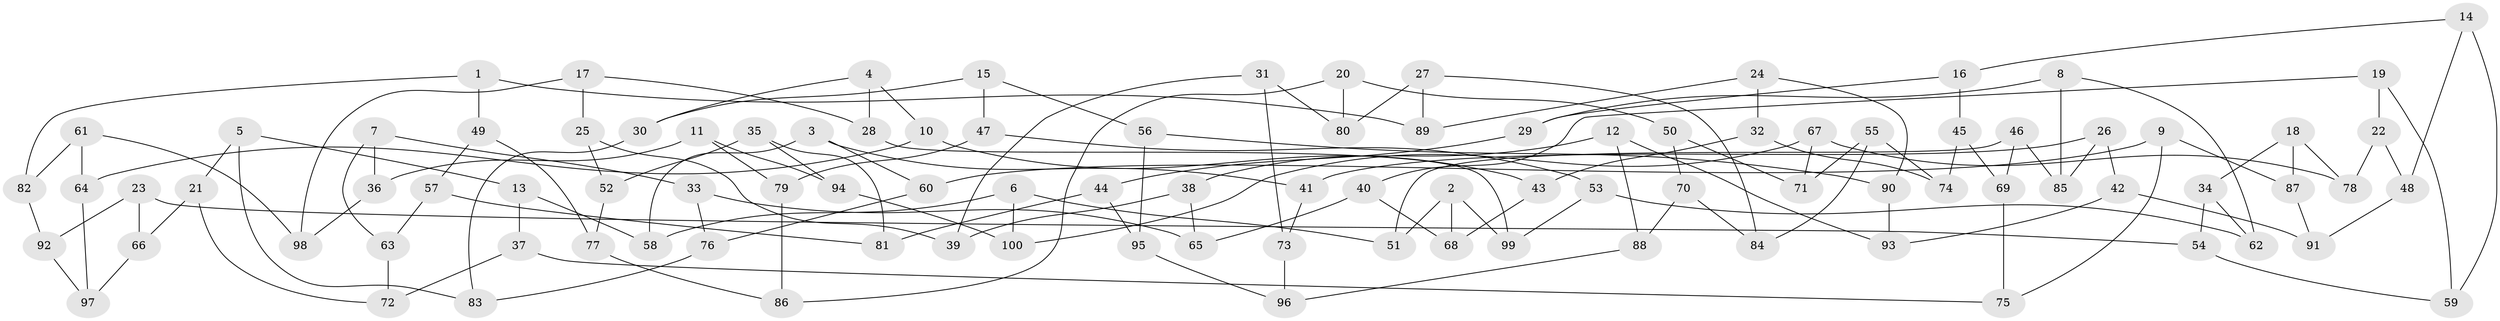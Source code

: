 // Generated by graph-tools (version 1.1) at 2025/39/02/21/25 10:39:00]
// undirected, 100 vertices, 150 edges
graph export_dot {
graph [start="1"]
  node [color=gray90,style=filled];
  1;
  2;
  3;
  4;
  5;
  6;
  7;
  8;
  9;
  10;
  11;
  12;
  13;
  14;
  15;
  16;
  17;
  18;
  19;
  20;
  21;
  22;
  23;
  24;
  25;
  26;
  27;
  28;
  29;
  30;
  31;
  32;
  33;
  34;
  35;
  36;
  37;
  38;
  39;
  40;
  41;
  42;
  43;
  44;
  45;
  46;
  47;
  48;
  49;
  50;
  51;
  52;
  53;
  54;
  55;
  56;
  57;
  58;
  59;
  60;
  61;
  62;
  63;
  64;
  65;
  66;
  67;
  68;
  69;
  70;
  71;
  72;
  73;
  74;
  75;
  76;
  77;
  78;
  79;
  80;
  81;
  82;
  83;
  84;
  85;
  86;
  87;
  88;
  89;
  90;
  91;
  92;
  93;
  94;
  95;
  96;
  97;
  98;
  99;
  100;
  1 -- 82;
  1 -- 49;
  1 -- 89;
  2 -- 68;
  2 -- 99;
  2 -- 51;
  3 -- 60;
  3 -- 58;
  3 -- 41;
  4 -- 10;
  4 -- 30;
  4 -- 28;
  5 -- 21;
  5 -- 13;
  5 -- 83;
  6 -- 100;
  6 -- 51;
  6 -- 58;
  7 -- 33;
  7 -- 36;
  7 -- 63;
  8 -- 62;
  8 -- 85;
  8 -- 29;
  9 -- 60;
  9 -- 75;
  9 -- 87;
  10 -- 43;
  10 -- 64;
  11 -- 94;
  11 -- 36;
  11 -- 79;
  12 -- 93;
  12 -- 38;
  12 -- 88;
  13 -- 37;
  13 -- 58;
  14 -- 48;
  14 -- 59;
  14 -- 16;
  15 -- 47;
  15 -- 56;
  15 -- 30;
  16 -- 45;
  16 -- 29;
  17 -- 98;
  17 -- 28;
  17 -- 25;
  18 -- 34;
  18 -- 87;
  18 -- 78;
  19 -- 40;
  19 -- 22;
  19 -- 59;
  20 -- 86;
  20 -- 50;
  20 -- 80;
  21 -- 72;
  21 -- 66;
  22 -- 48;
  22 -- 78;
  23 -- 66;
  23 -- 54;
  23 -- 92;
  24 -- 89;
  24 -- 90;
  24 -- 32;
  25 -- 39;
  25 -- 52;
  26 -- 85;
  26 -- 42;
  26 -- 41;
  27 -- 84;
  27 -- 89;
  27 -- 80;
  28 -- 99;
  29 -- 44;
  30 -- 83;
  31 -- 39;
  31 -- 80;
  31 -- 73;
  32 -- 43;
  32 -- 74;
  33 -- 65;
  33 -- 76;
  34 -- 62;
  34 -- 54;
  35 -- 94;
  35 -- 81;
  35 -- 52;
  36 -- 98;
  37 -- 72;
  37 -- 75;
  38 -- 65;
  38 -- 39;
  40 -- 68;
  40 -- 65;
  41 -- 73;
  42 -- 91;
  42 -- 93;
  43 -- 68;
  44 -- 81;
  44 -- 95;
  45 -- 69;
  45 -- 74;
  46 -- 69;
  46 -- 51;
  46 -- 85;
  47 -- 53;
  47 -- 79;
  48 -- 91;
  49 -- 57;
  49 -- 77;
  50 -- 71;
  50 -- 70;
  52 -- 77;
  53 -- 99;
  53 -- 62;
  54 -- 59;
  55 -- 71;
  55 -- 84;
  55 -- 74;
  56 -- 95;
  56 -- 90;
  57 -- 63;
  57 -- 81;
  60 -- 76;
  61 -- 82;
  61 -- 64;
  61 -- 98;
  63 -- 72;
  64 -- 97;
  66 -- 97;
  67 -- 100;
  67 -- 71;
  67 -- 78;
  69 -- 75;
  70 -- 84;
  70 -- 88;
  73 -- 96;
  76 -- 83;
  77 -- 86;
  79 -- 86;
  82 -- 92;
  87 -- 91;
  88 -- 96;
  90 -- 93;
  92 -- 97;
  94 -- 100;
  95 -- 96;
}
